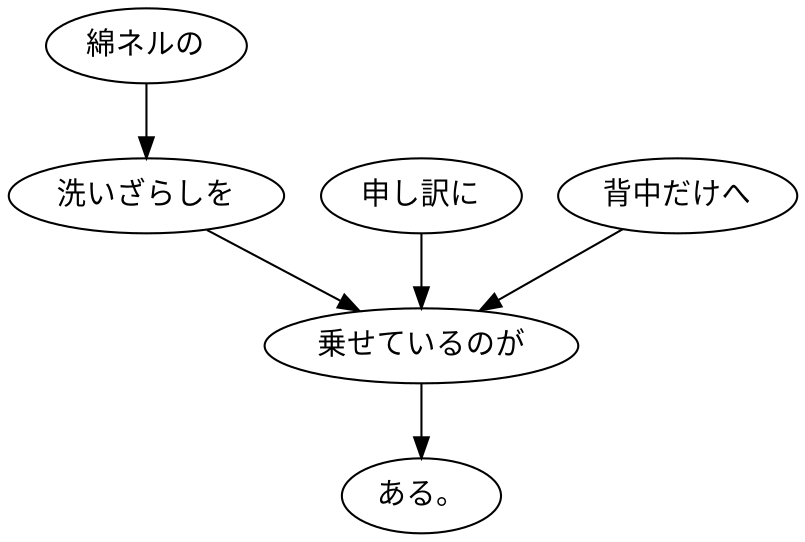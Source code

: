 digraph graph5127 {
	node0 [label="綿ネルの"];
	node1 [label="洗いざらしを"];
	node2 [label="申し訳に"];
	node3 [label="背中だけへ"];
	node4 [label="乗せているのが"];
	node5 [label="ある。"];
	node0 -> node1;
	node1 -> node4;
	node2 -> node4;
	node3 -> node4;
	node4 -> node5;
}
